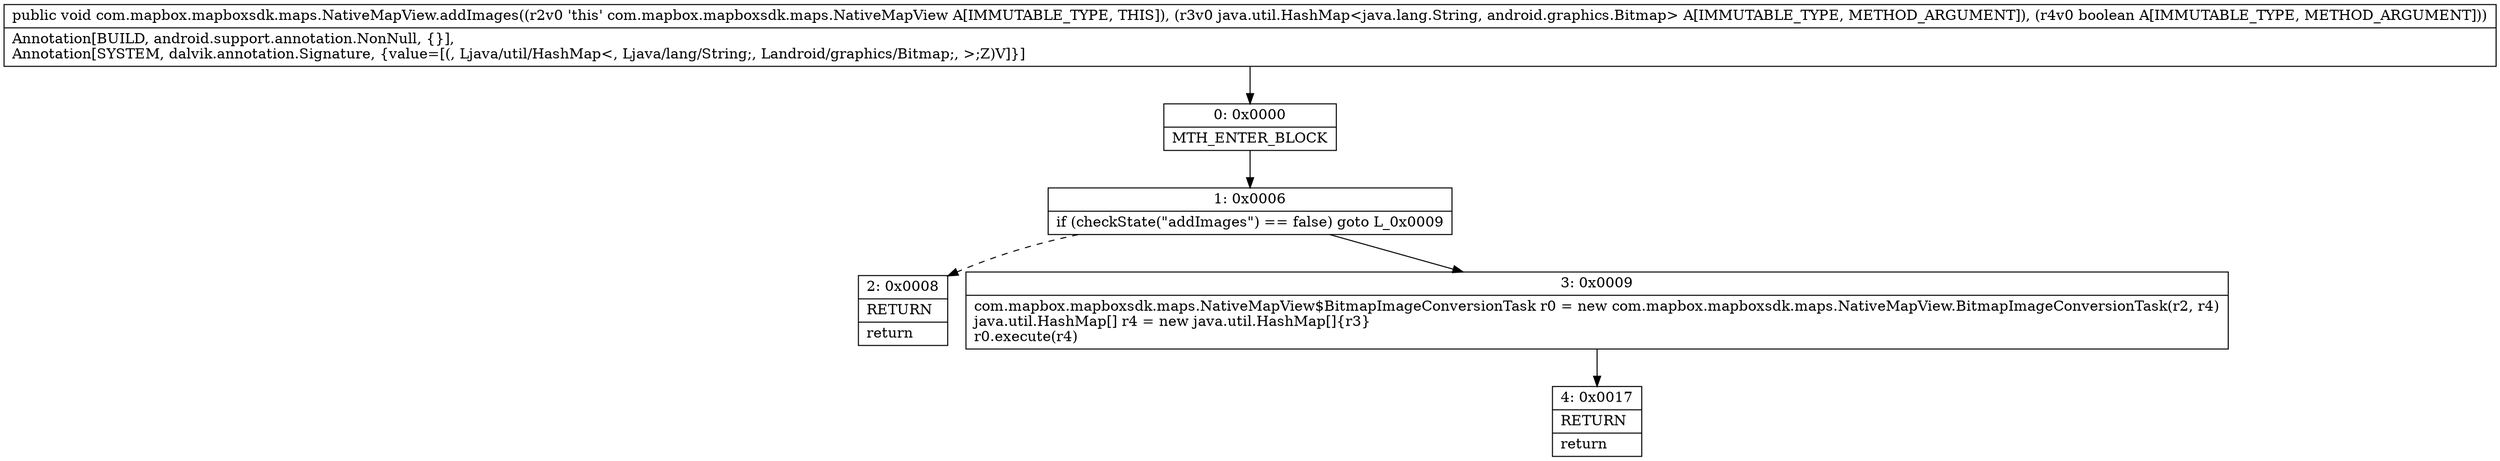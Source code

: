 digraph "CFG forcom.mapbox.mapboxsdk.maps.NativeMapView.addImages(Ljava\/util\/HashMap;Z)V" {
Node_0 [shape=record,label="{0\:\ 0x0000|MTH_ENTER_BLOCK\l}"];
Node_1 [shape=record,label="{1\:\ 0x0006|if (checkState(\"addImages\") == false) goto L_0x0009\l}"];
Node_2 [shape=record,label="{2\:\ 0x0008|RETURN\l|return\l}"];
Node_3 [shape=record,label="{3\:\ 0x0009|com.mapbox.mapboxsdk.maps.NativeMapView$BitmapImageConversionTask r0 = new com.mapbox.mapboxsdk.maps.NativeMapView.BitmapImageConversionTask(r2, r4)\ljava.util.HashMap[] r4 = new java.util.HashMap[]\{r3\}\lr0.execute(r4)\l}"];
Node_4 [shape=record,label="{4\:\ 0x0017|RETURN\l|return\l}"];
MethodNode[shape=record,label="{public void com.mapbox.mapboxsdk.maps.NativeMapView.addImages((r2v0 'this' com.mapbox.mapboxsdk.maps.NativeMapView A[IMMUTABLE_TYPE, THIS]), (r3v0 java.util.HashMap\<java.lang.String, android.graphics.Bitmap\> A[IMMUTABLE_TYPE, METHOD_ARGUMENT]), (r4v0 boolean A[IMMUTABLE_TYPE, METHOD_ARGUMENT]))  | Annotation[BUILD, android.support.annotation.NonNull, \{\}], \lAnnotation[SYSTEM, dalvik.annotation.Signature, \{value=[(, Ljava\/util\/HashMap\<, Ljava\/lang\/String;, Landroid\/graphics\/Bitmap;, \>;Z)V]\}]\l}"];
MethodNode -> Node_0;
Node_0 -> Node_1;
Node_1 -> Node_2[style=dashed];
Node_1 -> Node_3;
Node_3 -> Node_4;
}

